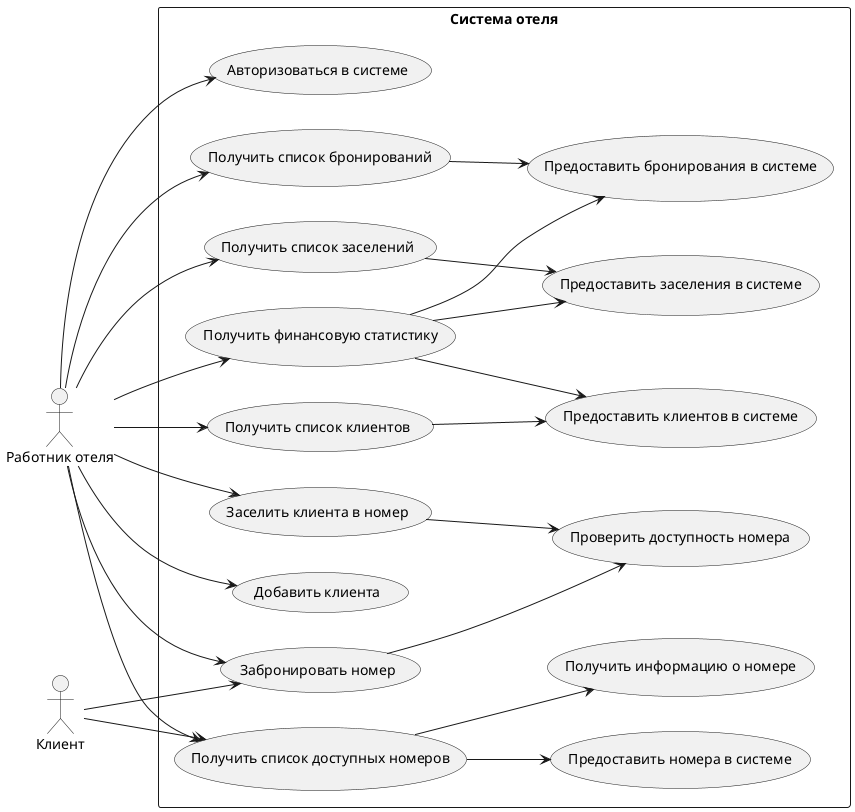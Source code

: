@startuml PrecedentAfter
left to right direction
:Работник отеля: as Receptionist
:Клиент: as Client

rectangle "Система отеля" {
    Client --> (Получить список доступных номеров)
    Client --> (Забронировать номер)
    Receptionist --> (Забронировать номер)
    Receptionist --> (Авторизоваться в системе)
    Receptionist --> (Получить финансовую статистику)
    Receptionist --> (Получить список доступных номеров)
    Receptionist --> (Получить список клиентов)
    Receptionist --> (Получить список бронирований)
    Receptionist --> (Получить список заселений)
    Receptionist --> (Заселить клиента в номер)
    Receptionist --> (Добавить клиента)

    
    (Получить список заселений) --> (Предоставить заселения в системе)
    (Получить список бронирований) --> (Предоставить бронирования в системе)
    (Получить финансовую статистику) --> (Предоставить клиентов в системе)
    (Получить финансовую статистику) --> (Предоставить заселения в системе)
    (Получить финансовую статистику) --> (Предоставить бронирования в системе)
    (Получить список доступных номеров) --> (Предоставить номера в системе)
    (Получить список доступных номеров) --> (Получить информацию о номере)
    (Получить список клиентов) --> (Предоставить клиентов в системе)
    (Заселить клиента в номер) --> (Проверить доступность номера)
    (Забронировать номер) --> (Проверить доступность номера)
}
@enduml